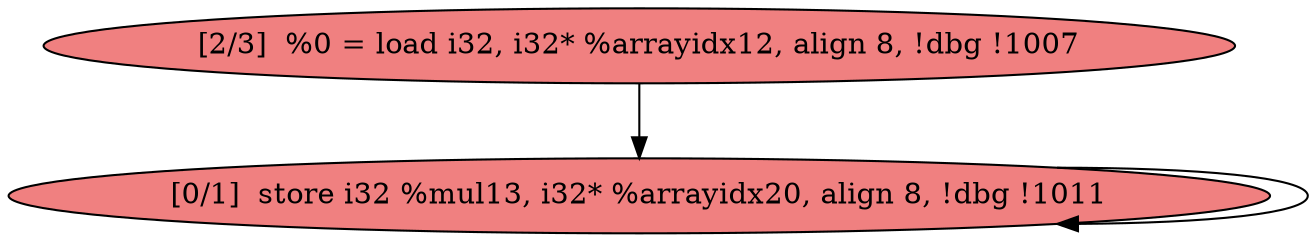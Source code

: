 
digraph G {


node3 [fillcolor=lightcoral,label="[2/3]  %0 = load i32, i32* %arrayidx12, align 8, !dbg !1007",shape=ellipse,style=filled ]
node2 [fillcolor=lightcoral,label="[0/1]  store i32 %mul13, i32* %arrayidx20, align 8, !dbg !1011",shape=ellipse,style=filled ]

node3->node2 [ ]
node2->node2 [ ]


}
